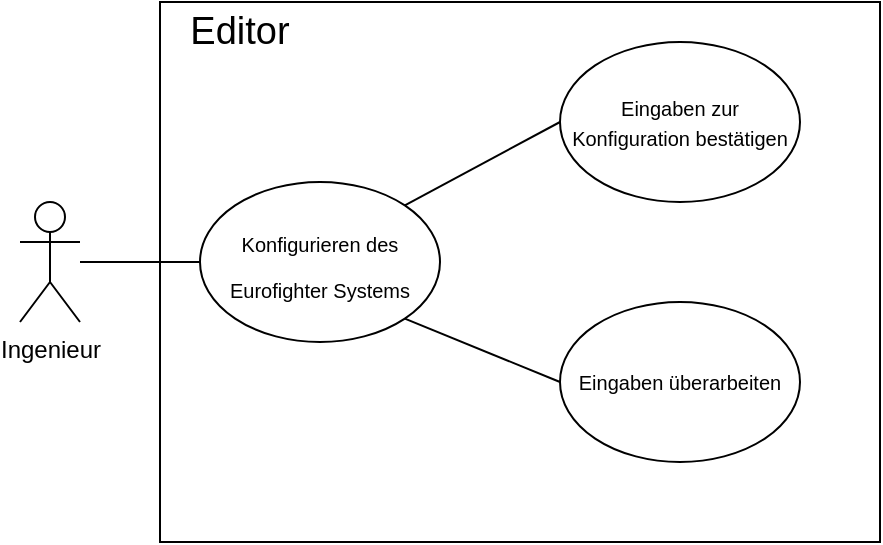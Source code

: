 <mxfile version="20.2.3" type="device"><diagram id="9n_sKKsl2m3s1MOuuFlY" name="Seite-1"><mxGraphModel dx="786" dy="504" grid="1" gridSize="10" guides="1" tooltips="1" connect="1" arrows="1" fold="1" page="1" pageScale="1" pageWidth="827" pageHeight="1169" math="0" shadow="0"><root><mxCell id="0"/><mxCell id="1" parent="0"/><mxCell id="YnyrvefuXqSSUNCmV2SN-1" value="Ingenieur" style="shape=umlActor;verticalLabelPosition=bottom;verticalAlign=top;html=1;outlineConnect=0;" vertex="1" parent="1"><mxGeometry x="210" y="260" width="30" height="60" as="geometry"/></mxCell><mxCell id="YnyrvefuXqSSUNCmV2SN-4" value="" style="rounded=0;whiteSpace=wrap;html=1;fillColor=none;" vertex="1" parent="1"><mxGeometry x="280" y="160" width="360" height="270" as="geometry"/></mxCell><mxCell id="YnyrvefuXqSSUNCmV2SN-5" value="&lt;font style=&quot;font-size: 10px;&quot;&gt;Eingaben zur Konfiguration bestätigen&lt;/font&gt;" style="ellipse;whiteSpace=wrap;html=1;fillColor=none;" vertex="1" parent="1"><mxGeometry x="480" y="180" width="120" height="80" as="geometry"/></mxCell><mxCell id="YnyrvefuXqSSUNCmV2SN-6" value="&lt;font style=&quot;font-size: 19px;&quot;&gt;Editor&lt;/font&gt;" style="text;html=1;strokeColor=none;fillColor=none;align=center;verticalAlign=middle;whiteSpace=wrap;rounded=0;" vertex="1" parent="1"><mxGeometry x="290" y="160" width="60" height="30" as="geometry"/></mxCell><mxCell id="YnyrvefuXqSSUNCmV2SN-7" value="&lt;font style=&quot;font-size: 10px;&quot;&gt;Konfigurieren des Eurofighter Systems&lt;/font&gt;" style="ellipse;whiteSpace=wrap;html=1;fontSize=19;fillColor=none;" vertex="1" parent="1"><mxGeometry x="300" y="250" width="120" height="80" as="geometry"/></mxCell><mxCell id="YnyrvefuXqSSUNCmV2SN-8" value="Eingaben überarbeiten" style="ellipse;whiteSpace=wrap;html=1;fontSize=10;fillColor=none;" vertex="1" parent="1"><mxGeometry x="480" y="310" width="120" height="80" as="geometry"/></mxCell><mxCell id="YnyrvefuXqSSUNCmV2SN-9" value="" style="endArrow=none;html=1;rounded=0;fontSize=10;entryX=0;entryY=0.5;entryDx=0;entryDy=0;exitX=1;exitY=0;exitDx=0;exitDy=0;" edge="1" parent="1" source="YnyrvefuXqSSUNCmV2SN-7" target="YnyrvefuXqSSUNCmV2SN-5"><mxGeometry width="50" height="50" relative="1" as="geometry"><mxPoint x="350" y="420" as="sourcePoint"/><mxPoint x="400" y="370" as="targetPoint"/></mxGeometry></mxCell><mxCell id="YnyrvefuXqSSUNCmV2SN-10" value="" style="endArrow=none;html=1;rounded=0;fontSize=10;entryX=1;entryY=1;entryDx=0;entryDy=0;exitX=0;exitY=0.5;exitDx=0;exitDy=0;" edge="1" parent="1" source="YnyrvefuXqSSUNCmV2SN-8" target="YnyrvefuXqSSUNCmV2SN-7"><mxGeometry width="50" height="50" relative="1" as="geometry"><mxPoint x="350" y="420" as="sourcePoint"/><mxPoint x="400" y="370" as="targetPoint"/></mxGeometry></mxCell><mxCell id="YnyrvefuXqSSUNCmV2SN-11" value="" style="endArrow=none;html=1;rounded=0;fontSize=10;entryX=0;entryY=0.5;entryDx=0;entryDy=0;" edge="1" parent="1" source="YnyrvefuXqSSUNCmV2SN-1" target="YnyrvefuXqSSUNCmV2SN-7"><mxGeometry width="50" height="50" relative="1" as="geometry"><mxPoint x="350" y="420" as="sourcePoint"/><mxPoint x="400" y="370" as="targetPoint"/></mxGeometry></mxCell></root></mxGraphModel></diagram></mxfile>
